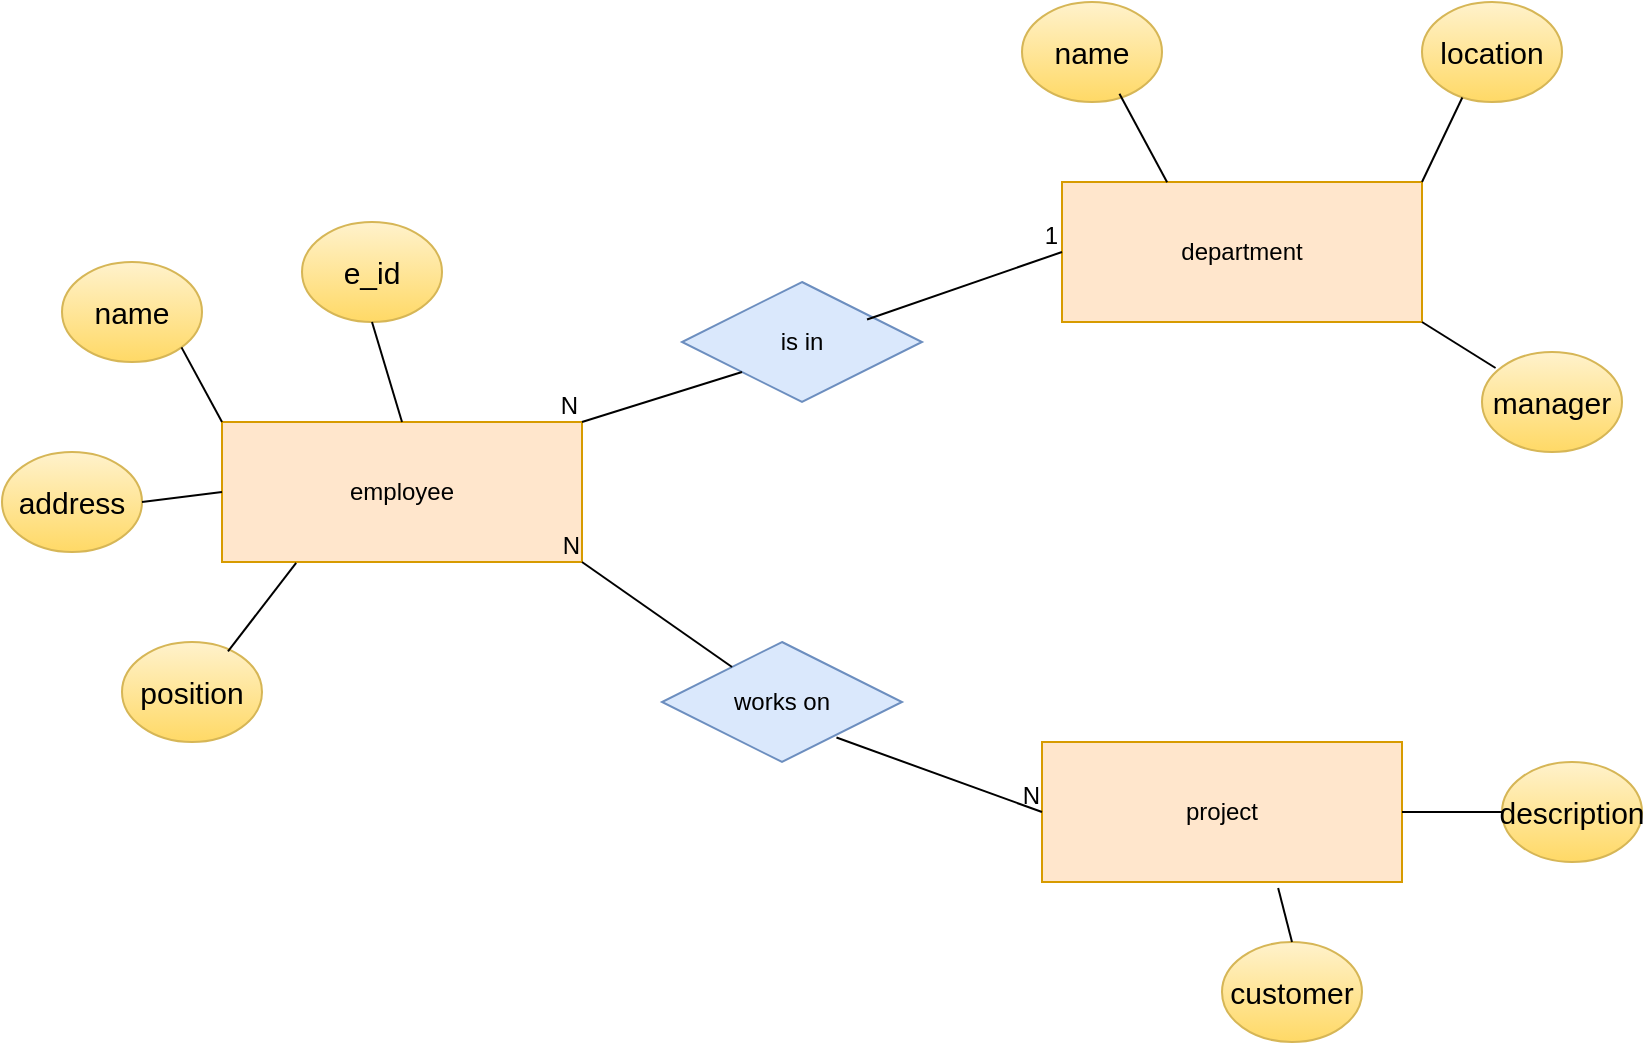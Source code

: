 <mxfile version="26.2.9">
  <diagram name="Page-1" id="fxcsWgpGUYQy39GgudwH">
    <mxGraphModel dx="1132" dy="642" grid="1" gridSize="10" guides="1" tooltips="1" connect="1" arrows="1" fold="1" page="1" pageScale="1" pageWidth="3300" pageHeight="4681" math="0" shadow="0">
      <root>
        <mxCell id="0" />
        <mxCell id="1" parent="0" />
        <mxCell id="H8H1YPhDM66-B2P9FcZS-3" value="name" style="ellipse;whiteSpace=wrap;html=1;fillColor=#fff2cc;strokeColor=#d6b656;gradientColor=#ffd966;fontSize=15;" vertex="1" parent="1">
          <mxGeometry x="190" y="320" width="70" height="50" as="geometry" />
        </mxCell>
        <mxCell id="H8H1YPhDM66-B2P9FcZS-4" value="address" style="ellipse;whiteSpace=wrap;html=1;fillColor=#fff2cc;strokeColor=#d6b656;gradientColor=#ffd966;fontSize=15;" vertex="1" parent="1">
          <mxGeometry x="160" y="415" width="70" height="50" as="geometry" />
        </mxCell>
        <mxCell id="H8H1YPhDM66-B2P9FcZS-5" value="position" style="ellipse;whiteSpace=wrap;html=1;fillColor=#fff2cc;strokeColor=#d6b656;gradientColor=#ffd966;fontSize=15;" vertex="1" parent="1">
          <mxGeometry x="220" y="510" width="70" height="50" as="geometry" />
        </mxCell>
        <mxCell id="H8H1YPhDM66-B2P9FcZS-6" value="e_id" style="ellipse;whiteSpace=wrap;html=1;fillColor=#fff2cc;strokeColor=#d6b656;gradientColor=#ffd966;fontSize=15;" vertex="1" parent="1">
          <mxGeometry x="310" y="300" width="70" height="50" as="geometry" />
        </mxCell>
        <mxCell id="H8H1YPhDM66-B2P9FcZS-8" value="name" style="ellipse;whiteSpace=wrap;html=1;fillColor=#fff2cc;strokeColor=#d6b656;gradientColor=#ffd966;fontSize=15;" vertex="1" parent="1">
          <mxGeometry x="670" y="190" width="70" height="50" as="geometry" />
        </mxCell>
        <mxCell id="H8H1YPhDM66-B2P9FcZS-9" value="description" style="ellipse;whiteSpace=wrap;html=1;fillColor=#fff2cc;strokeColor=#d6b656;gradientColor=#ffd966;fontSize=15;" vertex="1" parent="1">
          <mxGeometry x="910" y="570" width="70" height="50" as="geometry" />
        </mxCell>
        <mxCell id="H8H1YPhDM66-B2P9FcZS-10" value="employee" style="whiteSpace=wrap;html=1;align=center;fillColor=#ffe6cc;strokeColor=#d79b00;" vertex="1" parent="1">
          <mxGeometry x="270" y="400" width="180" height="70" as="geometry" />
        </mxCell>
        <mxCell id="H8H1YPhDM66-B2P9FcZS-13" value="department" style="whiteSpace=wrap;html=1;align=center;fillColor=#ffe6cc;strokeColor=#d79b00;" vertex="1" parent="1">
          <mxGeometry x="690" y="280" width="180" height="70" as="geometry" />
        </mxCell>
        <mxCell id="H8H1YPhDM66-B2P9FcZS-14" value="project" style="whiteSpace=wrap;html=1;align=center;fillColor=#ffe6cc;strokeColor=#d79b00;" vertex="1" parent="1">
          <mxGeometry x="680" y="560" width="180" height="70" as="geometry" />
        </mxCell>
        <mxCell id="H8H1YPhDM66-B2P9FcZS-17" value="is in" style="shape=rhombus;perimeter=rhombusPerimeter;whiteSpace=wrap;html=1;align=center;fillColor=#dae8fc;strokeColor=#6c8ebf;" vertex="1" parent="1">
          <mxGeometry x="500" y="330" width="120" height="60" as="geometry" />
        </mxCell>
        <mxCell id="H8H1YPhDM66-B2P9FcZS-18" value="works on" style="shape=rhombus;perimeter=rhombusPerimeter;whiteSpace=wrap;html=1;align=center;fillColor=#dae8fc;strokeColor=#6c8ebf;" vertex="1" parent="1">
          <mxGeometry x="490" y="510" width="120" height="60" as="geometry" />
        </mxCell>
        <mxCell id="H8H1YPhDM66-B2P9FcZS-26" value="" style="endArrow=none;html=1;rounded=0;entryX=1;entryY=0;entryDx=0;entryDy=0;exitX=0;exitY=1;exitDx=0;exitDy=0;" edge="1" parent="1" source="H8H1YPhDM66-B2P9FcZS-17" target="H8H1YPhDM66-B2P9FcZS-10">
          <mxGeometry relative="1" as="geometry">
            <mxPoint x="530" y="370" as="sourcePoint" />
            <mxPoint x="590" y="345" as="targetPoint" />
          </mxGeometry>
        </mxCell>
        <mxCell id="H8H1YPhDM66-B2P9FcZS-27" value="N" style="resizable=0;html=1;whiteSpace=wrap;align=right;verticalAlign=bottom;" connectable="0" vertex="1" parent="H8H1YPhDM66-B2P9FcZS-26">
          <mxGeometry x="1" relative="1" as="geometry" />
        </mxCell>
        <mxCell id="H8H1YPhDM66-B2P9FcZS-28" value="" style="endArrow=none;html=1;rounded=0;entryX=0;entryY=0.5;entryDx=0;entryDy=0;exitX=0.771;exitY=0.312;exitDx=0;exitDy=0;exitPerimeter=0;" edge="1" parent="1" source="H8H1YPhDM66-B2P9FcZS-17" target="H8H1YPhDM66-B2P9FcZS-13">
          <mxGeometry relative="1" as="geometry">
            <mxPoint x="610" y="400" as="sourcePoint" />
            <mxPoint x="770" y="400" as="targetPoint" />
          </mxGeometry>
        </mxCell>
        <mxCell id="H8H1YPhDM66-B2P9FcZS-29" value="1" style="resizable=0;html=1;whiteSpace=wrap;align=right;verticalAlign=bottom;" connectable="0" vertex="1" parent="H8H1YPhDM66-B2P9FcZS-28">
          <mxGeometry x="1" relative="1" as="geometry" />
        </mxCell>
        <mxCell id="H8H1YPhDM66-B2P9FcZS-30" value="customer" style="ellipse;whiteSpace=wrap;html=1;fillColor=#fff2cc;strokeColor=#d6b656;gradientColor=#ffd966;fontSize=15;" vertex="1" parent="1">
          <mxGeometry x="770" y="660" width="70" height="50" as="geometry" />
        </mxCell>
        <mxCell id="H8H1YPhDM66-B2P9FcZS-31" value="" style="endArrow=none;html=1;rounded=0;entryX=1;entryY=1;entryDx=0;entryDy=0;" edge="1" parent="1" source="H8H1YPhDM66-B2P9FcZS-18" target="H8H1YPhDM66-B2P9FcZS-10">
          <mxGeometry relative="1" as="geometry">
            <mxPoint x="380" y="500" as="sourcePoint" />
            <mxPoint x="540" y="500" as="targetPoint" />
          </mxGeometry>
        </mxCell>
        <mxCell id="H8H1YPhDM66-B2P9FcZS-32" value="N" style="resizable=0;html=1;whiteSpace=wrap;align=right;verticalAlign=bottom;" connectable="0" vertex="1" parent="H8H1YPhDM66-B2P9FcZS-31">
          <mxGeometry x="1" relative="1" as="geometry" />
        </mxCell>
        <mxCell id="H8H1YPhDM66-B2P9FcZS-36" value="" style="endArrow=none;html=1;rounded=0;entryX=0;entryY=0.5;entryDx=0;entryDy=0;exitX=0.727;exitY=0.796;exitDx=0;exitDy=0;exitPerimeter=0;" edge="1" parent="1" source="H8H1YPhDM66-B2P9FcZS-18" target="H8H1YPhDM66-B2P9FcZS-14">
          <mxGeometry relative="1" as="geometry">
            <mxPoint x="510" y="470" as="sourcePoint" />
            <mxPoint x="670" y="470" as="targetPoint" />
          </mxGeometry>
        </mxCell>
        <mxCell id="H8H1YPhDM66-B2P9FcZS-37" value="N" style="resizable=0;html=1;whiteSpace=wrap;align=right;verticalAlign=bottom;" connectable="0" vertex="1" parent="H8H1YPhDM66-B2P9FcZS-36">
          <mxGeometry x="1" relative="1" as="geometry" />
        </mxCell>
        <mxCell id="H8H1YPhDM66-B2P9FcZS-38" value="location" style="ellipse;whiteSpace=wrap;html=1;fillColor=#fff2cc;strokeColor=#d6b656;gradientColor=#ffd966;fontSize=15;" vertex="1" parent="1">
          <mxGeometry x="870" y="190" width="70" height="50" as="geometry" />
        </mxCell>
        <mxCell id="H8H1YPhDM66-B2P9FcZS-39" value="manager" style="ellipse;whiteSpace=wrap;html=1;fillColor=#fff2cc;strokeColor=#d6b656;gradientColor=#ffd966;fontSize=15;" vertex="1" parent="1">
          <mxGeometry x="900" y="365" width="70" height="50" as="geometry" />
        </mxCell>
        <mxCell id="H8H1YPhDM66-B2P9FcZS-40" value="" style="endArrow=none;html=1;rounded=0;exitX=0.696;exitY=0.917;exitDx=0;exitDy=0;exitPerimeter=0;entryX=0.292;entryY=0.002;entryDx=0;entryDy=0;entryPerimeter=0;" edge="1" parent="1" source="H8H1YPhDM66-B2P9FcZS-8" target="H8H1YPhDM66-B2P9FcZS-13">
          <mxGeometry relative="1" as="geometry">
            <mxPoint x="730" y="310" as="sourcePoint" />
            <mxPoint x="890" y="310" as="targetPoint" />
          </mxGeometry>
        </mxCell>
        <mxCell id="H8H1YPhDM66-B2P9FcZS-41" value="" style="endArrow=none;html=1;rounded=0;exitX=1;exitY=1;exitDx=0;exitDy=0;entryX=0.097;entryY=0.16;entryDx=0;entryDy=0;entryPerimeter=0;" edge="1" parent="1" source="H8H1YPhDM66-B2P9FcZS-13" target="H8H1YPhDM66-B2P9FcZS-39">
          <mxGeometry relative="1" as="geometry">
            <mxPoint x="729" y="246" as="sourcePoint" />
            <mxPoint x="753" y="290" as="targetPoint" />
          </mxGeometry>
        </mxCell>
        <mxCell id="H8H1YPhDM66-B2P9FcZS-42" value="" style="endArrow=none;html=1;rounded=0;exitX=1;exitY=0;exitDx=0;exitDy=0;entryX=0.288;entryY=0.955;entryDx=0;entryDy=0;entryPerimeter=0;" edge="1" parent="1" source="H8H1YPhDM66-B2P9FcZS-13" target="H8H1YPhDM66-B2P9FcZS-38">
          <mxGeometry relative="1" as="geometry">
            <mxPoint x="880" y="360" as="sourcePoint" />
            <mxPoint x="917" y="383" as="targetPoint" />
          </mxGeometry>
        </mxCell>
        <mxCell id="H8H1YPhDM66-B2P9FcZS-43" value="" style="endArrow=none;html=1;rounded=0;exitX=1;exitY=0.5;exitDx=0;exitDy=0;entryX=0;entryY=0.5;entryDx=0;entryDy=0;" edge="1" parent="1" source="H8H1YPhDM66-B2P9FcZS-14" target="H8H1YPhDM66-B2P9FcZS-9">
          <mxGeometry relative="1" as="geometry">
            <mxPoint x="880" y="360" as="sourcePoint" />
            <mxPoint x="917" y="383" as="targetPoint" />
          </mxGeometry>
        </mxCell>
        <mxCell id="H8H1YPhDM66-B2P9FcZS-44" value="" style="endArrow=none;html=1;rounded=0;exitX=0.656;exitY=1.043;exitDx=0;exitDy=0;entryX=0.5;entryY=0;entryDx=0;entryDy=0;exitPerimeter=0;" edge="1" parent="1" source="H8H1YPhDM66-B2P9FcZS-14" target="H8H1YPhDM66-B2P9FcZS-30">
          <mxGeometry relative="1" as="geometry">
            <mxPoint x="870" y="605" as="sourcePoint" />
            <mxPoint x="920" y="605" as="targetPoint" />
          </mxGeometry>
        </mxCell>
        <mxCell id="H8H1YPhDM66-B2P9FcZS-45" value="" style="endArrow=none;html=1;rounded=0;exitX=0.206;exitY=1.007;exitDx=0;exitDy=0;entryX=0.757;entryY=0.093;entryDx=0;entryDy=0;exitPerimeter=0;entryPerimeter=0;" edge="1" parent="1" source="H8H1YPhDM66-B2P9FcZS-10" target="H8H1YPhDM66-B2P9FcZS-5">
          <mxGeometry relative="1" as="geometry">
            <mxPoint x="808" y="643" as="sourcePoint" />
            <mxPoint x="815" y="670" as="targetPoint" />
          </mxGeometry>
        </mxCell>
        <mxCell id="H8H1YPhDM66-B2P9FcZS-46" value="" style="endArrow=none;html=1;rounded=0;exitX=0;exitY=0.5;exitDx=0;exitDy=0;entryX=1;entryY=0.5;entryDx=0;entryDy=0;" edge="1" parent="1" source="H8H1YPhDM66-B2P9FcZS-10" target="H8H1YPhDM66-B2P9FcZS-4">
          <mxGeometry relative="1" as="geometry">
            <mxPoint x="317" y="480" as="sourcePoint" />
            <mxPoint x="283" y="525" as="targetPoint" />
          </mxGeometry>
        </mxCell>
        <mxCell id="H8H1YPhDM66-B2P9FcZS-47" value="" style="endArrow=none;html=1;rounded=0;exitX=0;exitY=0;exitDx=0;exitDy=0;entryX=1;entryY=1;entryDx=0;entryDy=0;" edge="1" parent="1" source="H8H1YPhDM66-B2P9FcZS-10" target="H8H1YPhDM66-B2P9FcZS-3">
          <mxGeometry relative="1" as="geometry">
            <mxPoint x="280" y="445" as="sourcePoint" />
            <mxPoint x="240" y="450" as="targetPoint" />
          </mxGeometry>
        </mxCell>
        <mxCell id="H8H1YPhDM66-B2P9FcZS-48" value="" style="endArrow=none;html=1;rounded=0;exitX=0.5;exitY=0;exitDx=0;exitDy=0;entryX=0.5;entryY=1;entryDx=0;entryDy=0;" edge="1" parent="1" source="H8H1YPhDM66-B2P9FcZS-10" target="H8H1YPhDM66-B2P9FcZS-6">
          <mxGeometry relative="1" as="geometry">
            <mxPoint x="280" y="410" as="sourcePoint" />
            <mxPoint x="260" y="373" as="targetPoint" />
          </mxGeometry>
        </mxCell>
      </root>
    </mxGraphModel>
  </diagram>
</mxfile>
